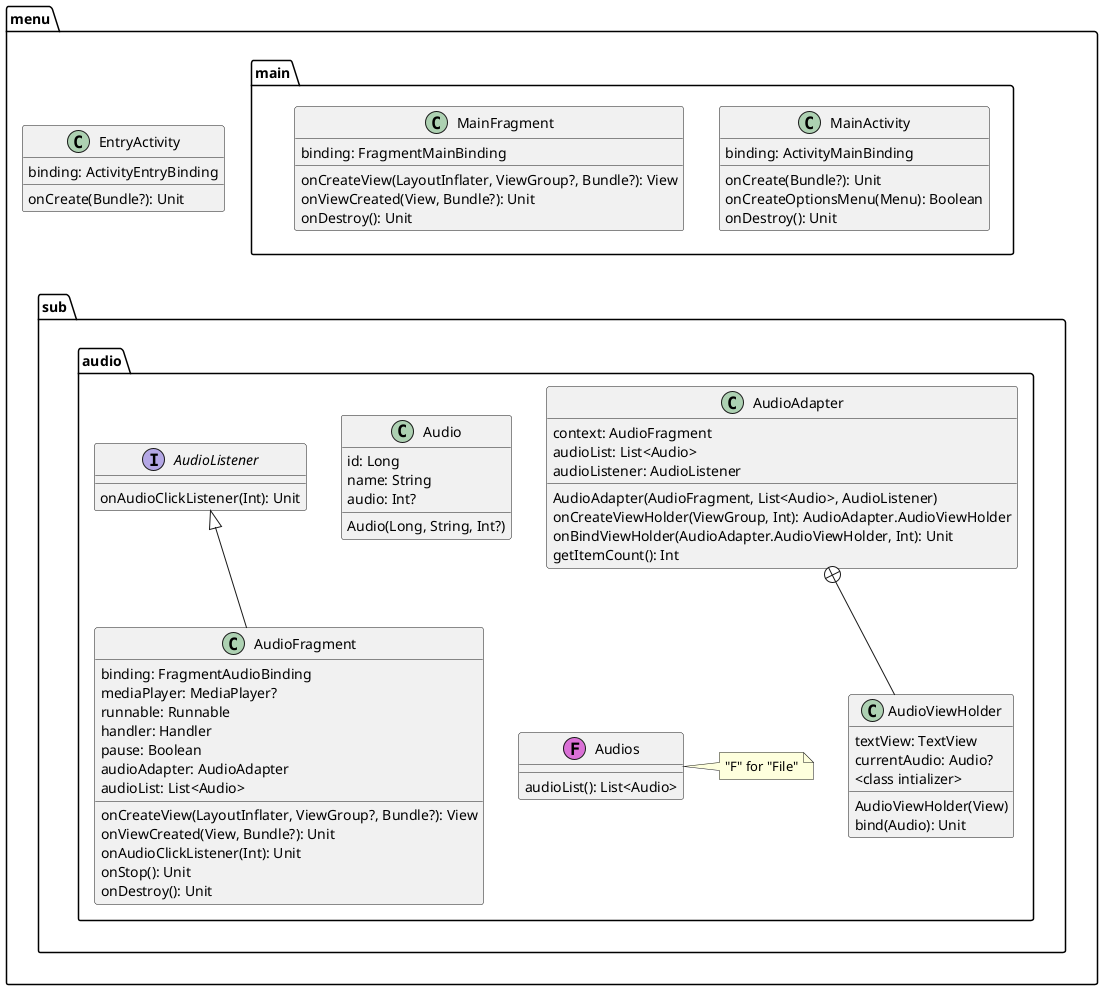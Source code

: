 @startuml
'comment

' packages
package "menu" {

    class EntryActivity {
        binding: ActivityEntryBinding
    ' TODO should "Unit" be omitted? it basically means "void"
        onCreate(Bundle?): Unit
    }

    package "main" {

        class MainActivity {
            binding: ActivityMainBinding
            onCreate(Bundle?): Unit
            onCreateOptionsMenu(Menu): Boolean
            onDestroy(): Unit
        }

        class MainFragment {
            binding: FragmentMainBinding
            onCreateView(LayoutInflater, ViewGroup?, Bundle?): View
            onViewCreated(View, Bundle?): Unit
            onDestroy(): Unit
        }
    }

    package "sub" {
        package "audio" {

            class AudioFragment {
                binding: FragmentAudioBinding
                mediaPlayer: MediaPlayer?
                runnable: Runnable
                handler: Handler
                pause: Boolean
                audioAdapter: AudioAdapter
                audioList: List<Audio>
                onCreateView(LayoutInflater, ViewGroup?, Bundle?): View
                onViewCreated(View, Bundle?): Unit
                onAudioClickListener(Int): Unit
                onStop(): Unit
                onDestroy(): Unit
            }

            class AudioAdapter {
                context: AudioFragment
                audioList: List<Audio>
                audioListener: AudioListener
                AudioAdapter(AudioFragment, List<Audio>, AudioListener)
                onCreateViewHolder(ViewGroup, Int): AudioAdapter.AudioViewHolder
                onBindViewHolder(AudioAdapter.AudioViewHolder, Int): Unit
                getItemCount(): Int
            }

            class AudioViewHolder {
                textView: TextView
                currentAudio: Audio?
            ' TODO what to do with this pain in the ass?
                <class intializer>
                AudioViewHolder(View)
                bind(Audio): Unit
            }

            class Audio {
                id: Long
                name: String
                audio: Int?
                Audio(Long, String, Int?)
            }

            interface AudioListener {
                onAudioClickListener(Int): Unit
            }
            'TODO how to handle "Audios.kt"
            class Audios <<(F,orchid)>> {
                audioList(): List<Audio>

            }
            note right: "F" for "File"
        }
    }
}

' dependencies
    AudioListener <|-- AudioFragment
    AudioAdapter +-- AudioViewHolder

' output layout
    main-down[hidden]-sub
    Audio-down[hidden]-Audios
'    AudioAdapter-down[hidden]-Audio
@enduml